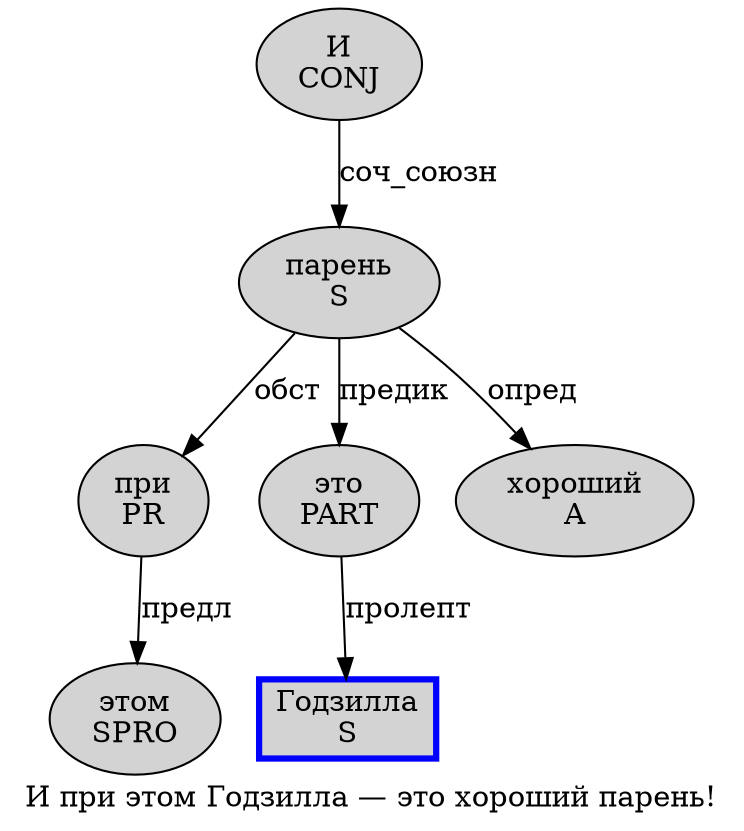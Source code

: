 digraph SENTENCE_4488 {
	graph [label="И при этом Годзилла — это хороший парень!"]
	node [style=filled]
		0 [label="И
CONJ" color="" fillcolor=lightgray penwidth=1 shape=ellipse]
		1 [label="при
PR" color="" fillcolor=lightgray penwidth=1 shape=ellipse]
		2 [label="этом
SPRO" color="" fillcolor=lightgray penwidth=1 shape=ellipse]
		3 [label="Годзилла
S" color=blue fillcolor=lightgray penwidth=3 shape=box]
		5 [label="это
PART" color="" fillcolor=lightgray penwidth=1 shape=ellipse]
		6 [label="хороший
A" color="" fillcolor=lightgray penwidth=1 shape=ellipse]
		7 [label="парень
S" color="" fillcolor=lightgray penwidth=1 shape=ellipse]
			5 -> 3 [label="пролепт"]
			0 -> 7 [label="соч_союзн"]
			7 -> 1 [label="обст"]
			7 -> 5 [label="предик"]
			7 -> 6 [label="опред"]
			1 -> 2 [label="предл"]
}